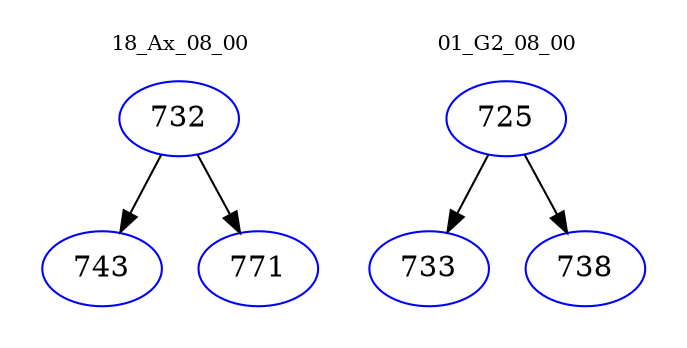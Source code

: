 digraph{
subgraph cluster_0 {
color = white
label = "18_Ax_08_00";
fontsize=10;
T0_732 [label="732", color="blue"]
T0_732 -> T0_743 [color="black"]
T0_743 [label="743", color="blue"]
T0_732 -> T0_771 [color="black"]
T0_771 [label="771", color="blue"]
}
subgraph cluster_1 {
color = white
label = "01_G2_08_00";
fontsize=10;
T1_725 [label="725", color="blue"]
T1_725 -> T1_733 [color="black"]
T1_733 [label="733", color="blue"]
T1_725 -> T1_738 [color="black"]
T1_738 [label="738", color="blue"]
}
}
